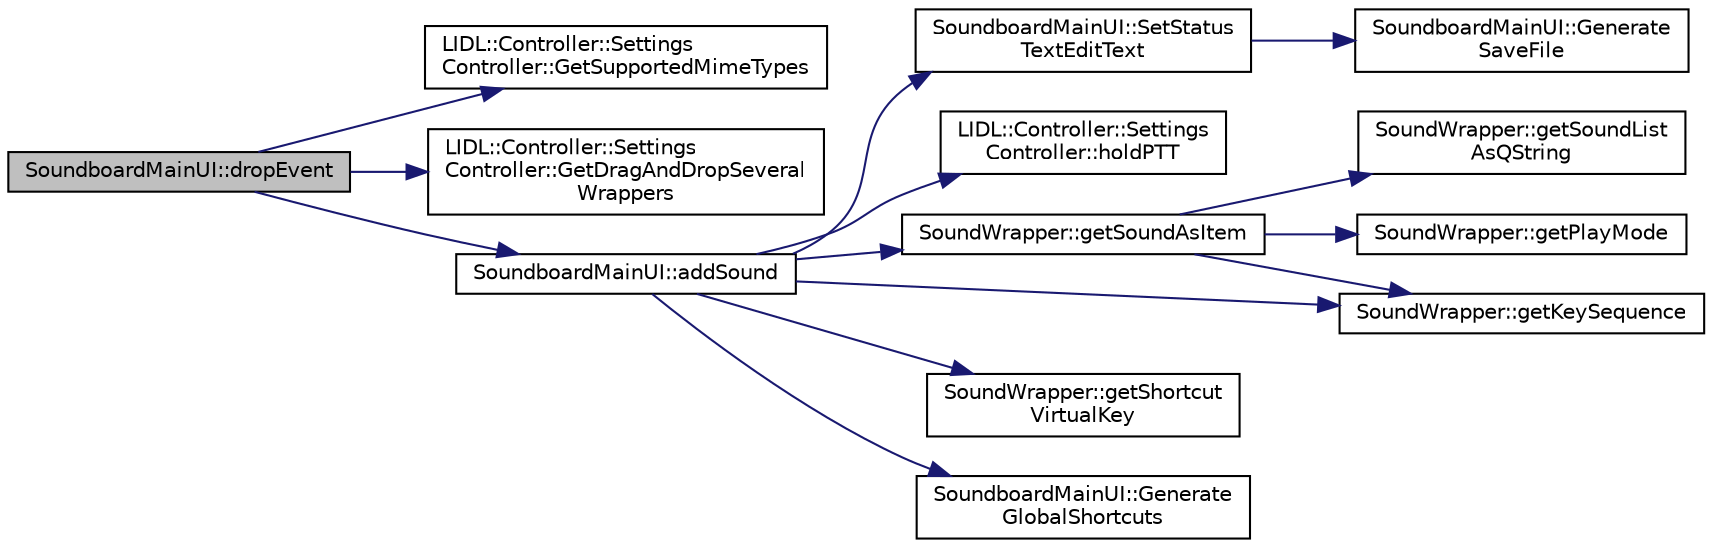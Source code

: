 digraph "SoundboardMainUI::dropEvent"
{
 // LATEX_PDF_SIZE
  edge [fontname="Helvetica",fontsize="10",labelfontname="Helvetica",labelfontsize="10"];
  node [fontname="Helvetica",fontsize="10",shape=record];
  rankdir="LR";
  Node36 [label="SoundboardMainUI::dropEvent",height=0.2,width=0.4,color="black", fillcolor="grey75", style="filled", fontcolor="black",tooltip="This function checks for the MIME type of files being dragged onto the sounboard."];
  Node36 -> Node37 [color="midnightblue",fontsize="10",style="solid",fontname="Helvetica"];
  Node37 [label="LIDL::Controller::Settings\lController::GetSupportedMimeTypes",height=0.2,width=0.4,color="black", fillcolor="white", style="filled",URL="$class_l_i_d_l_1_1_controller_1_1_settings_controller.html#a7e440583ae9721abc8e348979f0a1f8b",tooltip="GetSupportedMimeTypes."];
  Node36 -> Node38 [color="midnightblue",fontsize="10",style="solid",fontname="Helvetica"];
  Node38 [label="LIDL::Controller::Settings\lController::GetDragAndDropSeveral\lWrappers",height=0.2,width=0.4,color="black", fillcolor="white", style="filled",URL="$class_l_i_d_l_1_1_controller_1_1_settings_controller.html#a6c23e95874bcfad7f18d33180ad905f9",tooltip="GetDragAndDropSeveralWrappers."];
  Node36 -> Node39 [color="midnightblue",fontsize="10",style="solid",fontname="Helvetica"];
  Node39 [label="SoundboardMainUI::addSound",height=0.2,width=0.4,color="black", fillcolor="white", style="filled",URL="$class_soundboard_main_u_i.html#a5979153cc8aec552599f8ffff9cb0605",tooltip="This function add a soundwrapper to the main UI display, and adds/modify the entries in the private m..."];
  Node39 -> Node40 [color="midnightblue",fontsize="10",style="solid",fontname="Helvetica"];
  Node40 [label="SoundboardMainUI::SetStatus\lTextEditText",height=0.2,width=0.4,color="black", fillcolor="white", style="filled",URL="$class_soundboard_main_u_i.html#ad1aaec3f9fca8bfdb6855888f7ac539b",tooltip="This function set the text of the permanent widget in the status bar."];
  Node40 -> Node41 [color="midnightblue",fontsize="10",style="solid",fontname="Helvetica"];
  Node41 [label="SoundboardMainUI::Generate\lSaveFile",height=0.2,width=0.4,color="black", fillcolor="white", style="filled",URL="$class_soundboard_main_u_i.html#ac1e1da89a9812412e2e9e92306925737",tooltip="Function to generate the .lidljson save file."];
  Node39 -> Node42 [color="midnightblue",fontsize="10",style="solid",fontname="Helvetica"];
  Node42 [label="LIDL::Controller::Settings\lController::holdPTT",height=0.2,width=0.4,color="black", fillcolor="white", style="filled",URL="$class_l_i_d_l_1_1_controller_1_1_settings_controller.html#a4856c3926df501ad0ccceb3140559b8a",tooltip="holdPTT"];
  Node39 -> Node43 [color="midnightblue",fontsize="10",style="solid",fontname="Helvetica"];
  Node43 [label="SoundWrapper::getSoundAsItem",height=0.2,width=0.4,color="black", fillcolor="white", style="filled",URL="$class_sound_wrapper.html#a68acd6da794a6ee53309df2d4d522659",tooltip=" "];
  Node43 -> Node44 [color="midnightblue",fontsize="10",style="solid",fontname="Helvetica"];
  Node44 [label="SoundWrapper::getSoundList\lAsQString",height=0.2,width=0.4,color="black", fillcolor="white", style="filled",URL="$class_sound_wrapper.html#a4625693047e0673eddac69af87ee1fa1",tooltip=" "];
  Node43 -> Node45 [color="midnightblue",fontsize="10",style="solid",fontname="Helvetica"];
  Node45 [label="SoundWrapper::getKeySequence",height=0.2,width=0.4,color="black", fillcolor="white", style="filled",URL="$class_sound_wrapper.html#ac73f84dba78c414521116ac89235edc8",tooltip=" "];
  Node43 -> Node46 [color="midnightblue",fontsize="10",style="solid",fontname="Helvetica"];
  Node46 [label="SoundWrapper::getPlayMode",height=0.2,width=0.4,color="black", fillcolor="white", style="filled",URL="$class_sound_wrapper.html#a16370de16e4df5a8f4fe32c71cddf183",tooltip=" "];
  Node39 -> Node45 [color="midnightblue",fontsize="10",style="solid",fontname="Helvetica"];
  Node39 -> Node47 [color="midnightblue",fontsize="10",style="solid",fontname="Helvetica"];
  Node47 [label="SoundWrapper::getShortcut\lVirtualKey",height=0.2,width=0.4,color="black", fillcolor="white", style="filled",URL="$class_sound_wrapper.html#a6df0097f541aa721d450fb74af5db71a",tooltip=" "];
  Node39 -> Node48 [color="midnightblue",fontsize="10",style="solid",fontname="Helvetica"];
  Node48 [label="SoundboardMainUI::Generate\lGlobalShortcuts",height=0.2,width=0.4,color="black", fillcolor="white", style="filled",URL="$class_soundboard_main_u_i.html#a6598a08d56d5efb3e330ef3d016ab963",tooltip="Function to register all the Shortcuts being used by the LIDL Soundboard."];
}
